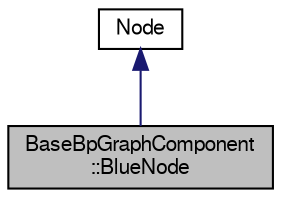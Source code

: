 digraph "BaseBpGraphComponent::BlueNode"
{
 // LATEX_PDF_SIZE
  edge [fontname="FreeSans",fontsize="10",labelfontname="FreeSans",labelfontsize="10"];
  node [fontname="FreeSans",fontsize="10",shape=record];
  Node0 [label="BaseBpGraphComponent\l::BlueNode",height=0.2,width=0.4,color="black", fillcolor="grey75", style="filled", fontcolor="black",tooltip="Class to represent blue nodes."];
  Node1 -> Node0 [dir="back",color="midnightblue",fontsize="10",style="solid",fontname="FreeSans"];
  Node1 [label="Node",height=0.2,width=0.4,color="black", fillcolor="white", style="filled",URL="$a05013.html",tooltip="Concept class for Node, Arc and Edge types."];
}
